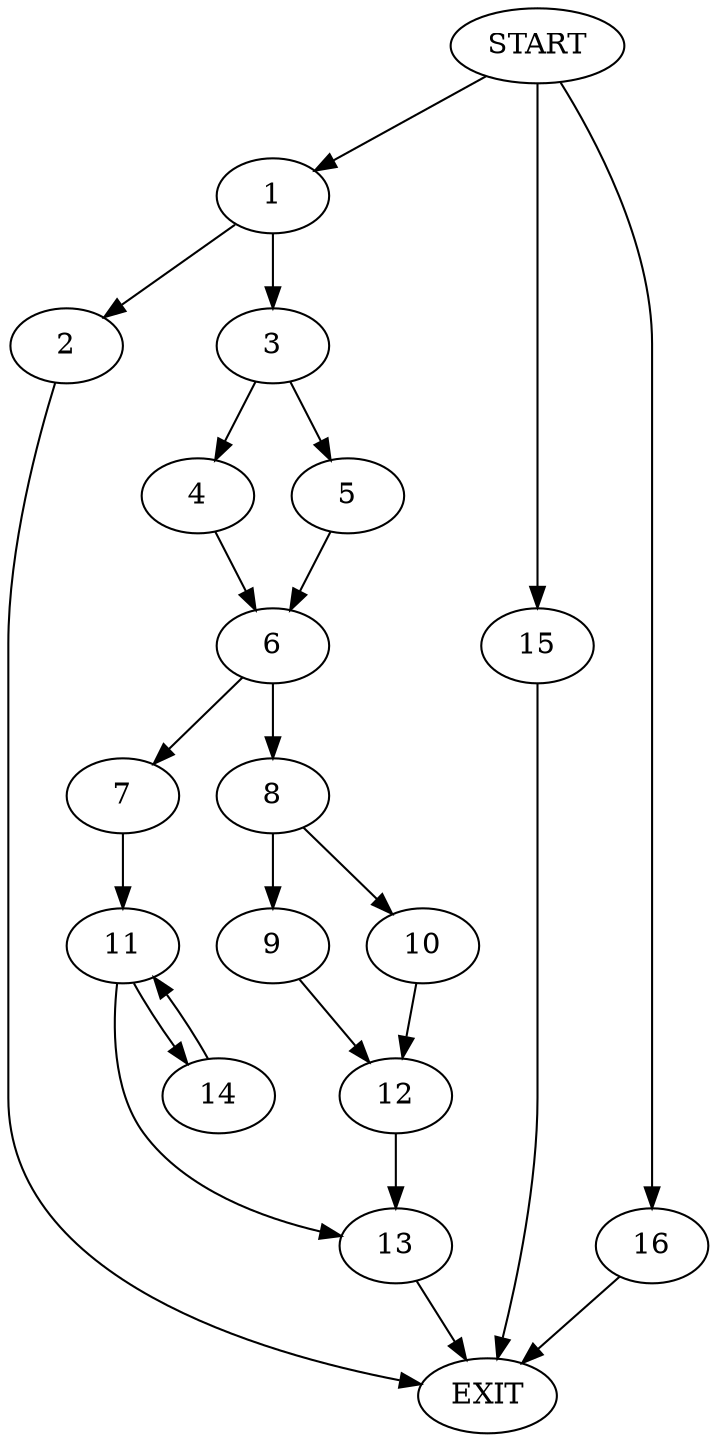 digraph {
0 [label="START"]
17 [label="EXIT"]
0 -> 1
1 -> 2
1 -> 3
2 -> 17
3 -> 4
3 -> 5
5 -> 6
4 -> 6
6 -> 7
6 -> 8
8 -> 9
8 -> 10
7 -> 11
10 -> 12
9 -> 12
12 -> 13
13 -> 17
11 -> 13
11 -> 14
14 -> 11
0 -> 15
15 -> 17
0 -> 16
16 -> 17
}
